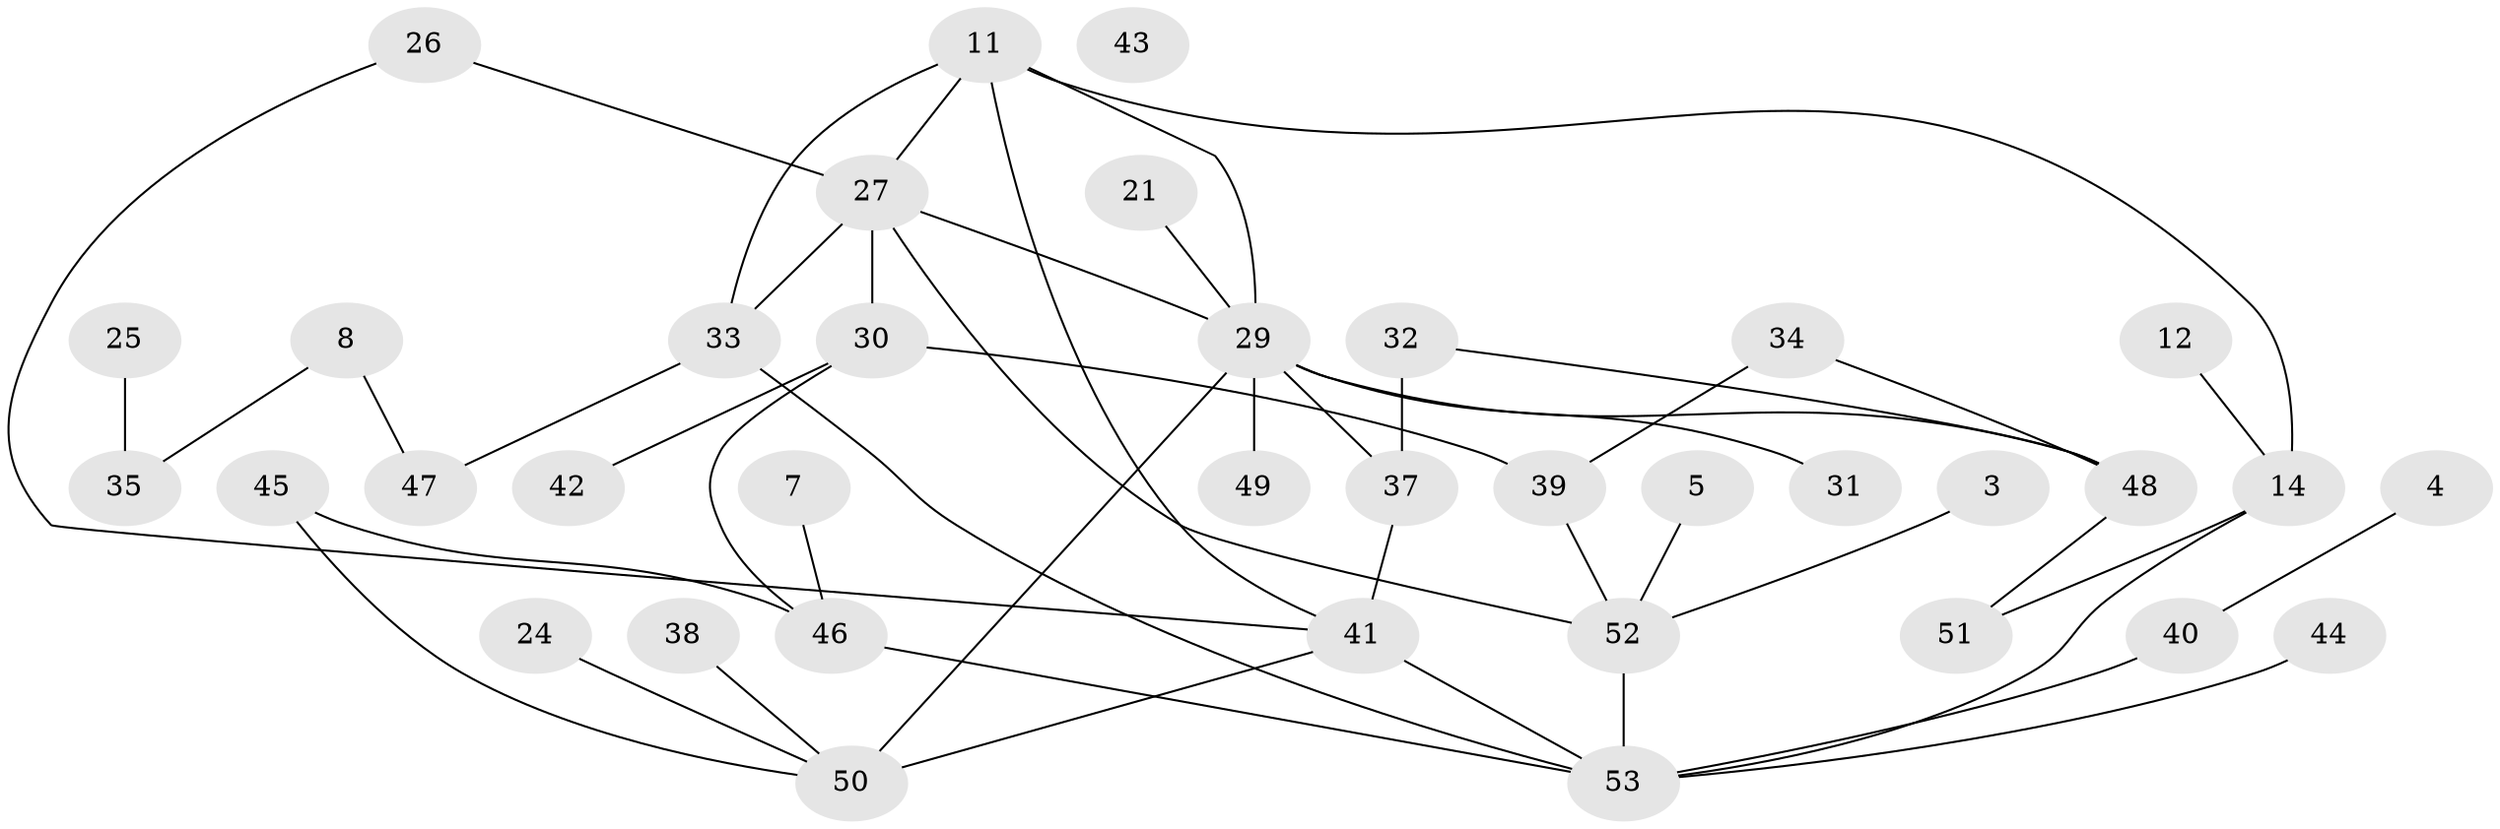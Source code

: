 // original degree distribution, {3: 0.22641509433962265, 1: 0.22641509433962265, 6: 0.03773584905660377, 2: 0.2641509433962264, 4: 0.07547169811320754, 5: 0.1509433962264151, 0: 0.018867924528301886}
// Generated by graph-tools (version 1.1) at 2025/43/03/04/25 21:43:52]
// undirected, 37 vertices, 49 edges
graph export_dot {
graph [start="1"]
  node [color=gray90,style=filled];
  3;
  4;
  5;
  7;
  8;
  11;
  12;
  14;
  21;
  24;
  25;
  26;
  27 [super="+20"];
  29 [super="+19+15+18"];
  30 [super="+22"];
  31;
  32;
  33 [super="+28"];
  34;
  35;
  37;
  38;
  39;
  40;
  41 [super="+36"];
  42;
  43;
  44;
  45;
  46;
  47;
  48 [super="+9"];
  49;
  50 [super="+23"];
  51;
  52 [super="+10"];
  53 [super="+16+13+6"];
  3 -- 52;
  4 -- 40;
  5 -- 52;
  7 -- 46;
  8 -- 35;
  8 -- 47;
  11 -- 14;
  11 -- 33;
  11 -- 41;
  11 -- 29;
  11 -- 27;
  12 -- 14;
  14 -- 51;
  14 -- 53 [weight=2];
  21 -- 29;
  24 -- 50;
  25 -- 35;
  26 -- 41;
  26 -- 27;
  27 -- 29;
  27 -- 33;
  27 -- 52;
  27 -- 30;
  29 -- 31;
  29 -- 48;
  29 -- 50 [weight=2];
  29 -- 37;
  29 -- 49;
  30 -- 42;
  30 -- 46;
  30 -- 39;
  32 -- 37;
  32 -- 48;
  33 -- 47;
  33 -- 53 [weight=2];
  34 -- 39;
  34 -- 48;
  37 -- 41;
  38 -- 50;
  39 -- 52;
  40 -- 53;
  41 -- 53 [weight=2];
  41 -- 50;
  44 -- 53 [weight=2];
  45 -- 46;
  45 -- 50;
  46 -- 53;
  48 -- 51;
  52 -- 53 [weight=3];
}
